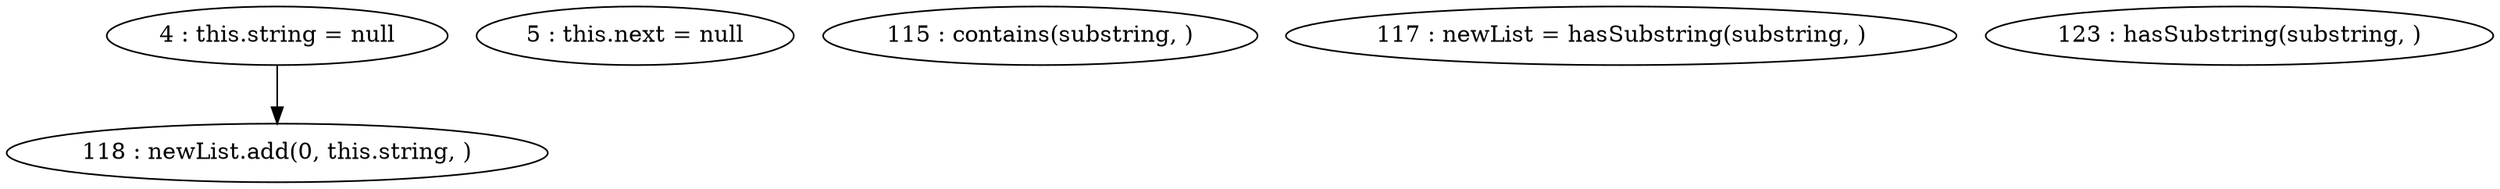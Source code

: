 digraph G {
"4 : this.string = null"
"4 : this.string = null" -> "118 : newList.add(0, this.string, )"
"5 : this.next = null"
"115 : contains(substring, )"
"117 : newList = hasSubstring(substring, )"
"118 : newList.add(0, this.string, )"
"123 : hasSubstring(substring, )"
}